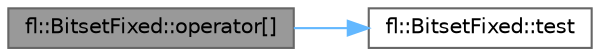 digraph "fl::BitsetFixed::operator[]"
{
 // INTERACTIVE_SVG=YES
 // LATEX_PDF_SIZE
  bgcolor="transparent";
  edge [fontname=Helvetica,fontsize=10,labelfontname=Helvetica,labelfontsize=10];
  node [fontname=Helvetica,fontsize=10,shape=box,height=0.2,width=0.4];
  rankdir="LR";
  Node1 [id="Node000001",label="fl::BitsetFixed::operator[]",height=0.2,width=0.4,color="gray40", fillcolor="grey60", style="filled", fontcolor="black",tooltip="Returns the value of the bit at position pos."];
  Node1 -> Node2 [id="edge1_Node000001_Node000002",color="steelblue1",style="solid",tooltip=" "];
  Node2 [id="Node000002",label="fl::BitsetFixed::test",height=0.2,width=0.4,color="grey40", fillcolor="white", style="filled",URL="$dd/d03/classfl_1_1_bitset_fixed_aed6836ed61177f29c823c3c70927f26a.html#aed6836ed61177f29c823c3c70927f26a",tooltip="Tests whether the bit at position pos is set."];
}

